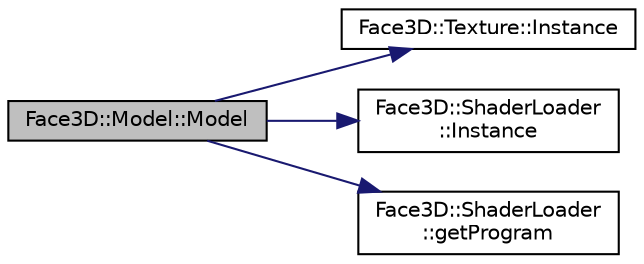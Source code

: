 digraph "Face3D::Model::Model"
{
  edge [fontname="Helvetica",fontsize="10",labelfontname="Helvetica",labelfontsize="10"];
  node [fontname="Helvetica",fontsize="10",shape=record];
  rankdir="LR";
  Node1 [label="Face3D::Model::Model",height=0.2,width=0.4,color="black", fillcolor="grey75", style="filled", fontcolor="black"];
  Node1 -> Node2 [color="midnightblue",fontsize="10",style="solid",fontname="Helvetica"];
  Node2 [label="Face3D::Texture::Instance",height=0.2,width=0.4,color="black", fillcolor="white", style="filled",URL="$class_face3_d_1_1_texture.html#a1e8b06b1ae91ab8256b36dad8d6ec389"];
  Node1 -> Node3 [color="midnightblue",fontsize="10",style="solid",fontname="Helvetica"];
  Node3 [label="Face3D::ShaderLoader\l::Instance",height=0.2,width=0.4,color="black", fillcolor="white", style="filled",URL="$class_face3_d_1_1_shader_loader.html#a903512f7a8cfd41c480f088e50fb1287"];
  Node1 -> Node4 [color="midnightblue",fontsize="10",style="solid",fontname="Helvetica"];
  Node4 [label="Face3D::ShaderLoader\l::getProgram",height=0.2,width=0.4,color="black", fillcolor="white", style="filled",URL="$class_face3_d_1_1_shader_loader.html#a4091dd965bb5ea248179037bf5ff78de"];
}
